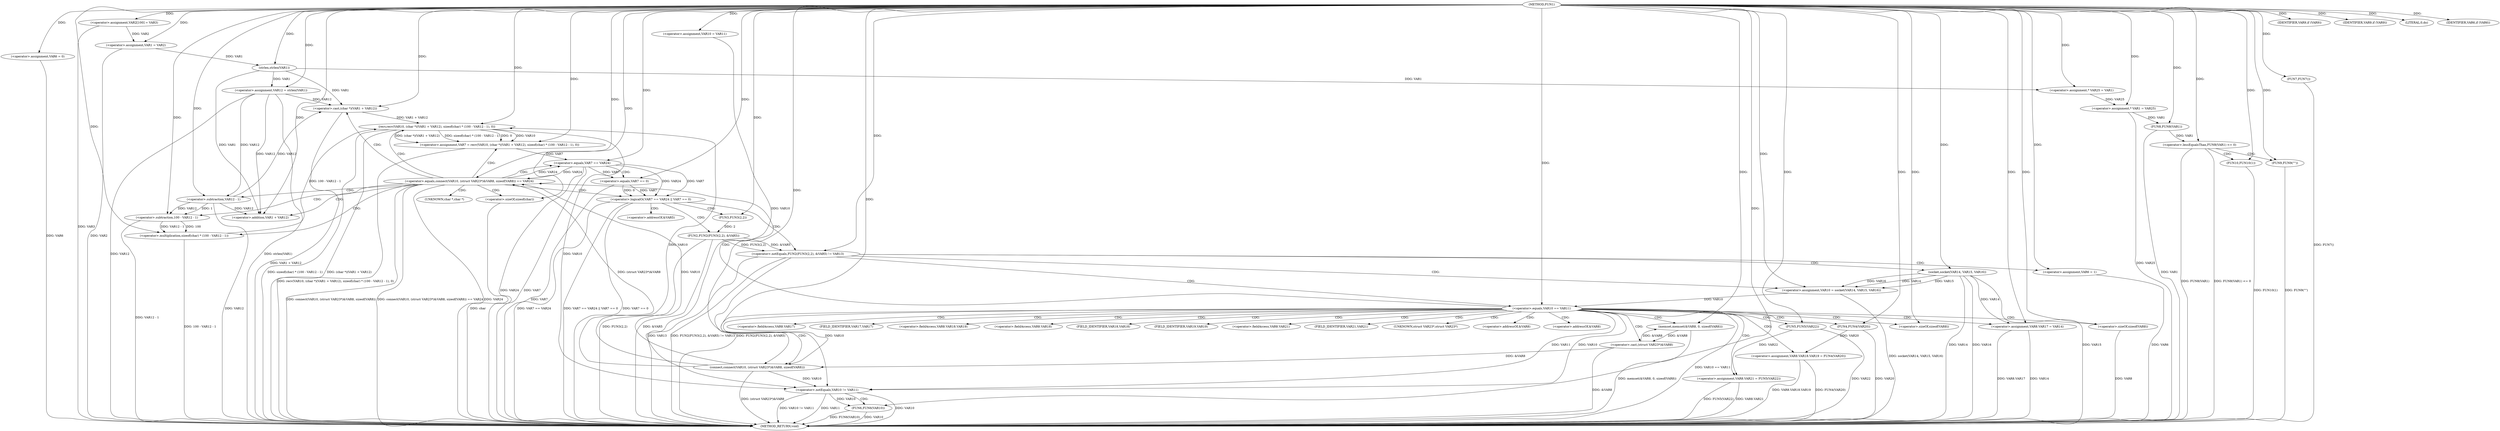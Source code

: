 digraph FUN1 {  
"1000100" [label = "(METHOD,FUN1)" ]
"1000259" [label = "(METHOD_RETURN,void)" ]
"1000104" [label = "(<operator>.assignment,VAR2[100] = VAR3)" ]
"1000107" [label = "(<operator>.assignment,VAR1 = VAR2)" ]
"1000113" [label = "(<operator>.assignment,VAR6 = 0)" ]
"1000120" [label = "(<operator>.assignment,VAR10 = VAR11)" ]
"1000124" [label = "(<operator>.assignment,VAR12 = strlen(VAR1))" ]
"1000126" [label = "(strlen,strlen(VAR1))" ]
"1000131" [label = "(<operator>.notEquals,FUN2(FUN3(2,2), &VAR5) != VAR13)" ]
"1000132" [label = "(FUN2,FUN2(FUN3(2,2), &VAR5))" ]
"1000133" [label = "(FUN3,FUN3(2,2))" ]
"1000141" [label = "(<operator>.assignment,VAR6 = 1)" ]
"1000144" [label = "(<operator>.assignment,VAR10 = socket(VAR14, VAR15, VAR16))" ]
"1000146" [label = "(socket,socket(VAR14, VAR15, VAR16))" ]
"1000151" [label = "(<operator>.equals,VAR10 == VAR11)" ]
"1000156" [label = "(memset,memset(&VAR8, 0, sizeof(VAR8)))" ]
"1000160" [label = "(<operator>.sizeOf,sizeof(VAR8))" ]
"1000162" [label = "(<operator>.assignment,VAR8.VAR17 = VAR14)" ]
"1000167" [label = "(<operator>.assignment,VAR8.VAR18.VAR19 = FUN4(VAR20))" ]
"1000173" [label = "(FUN4,FUN4(VAR20))" ]
"1000175" [label = "(<operator>.assignment,VAR8.VAR21 = FUN5(VAR22))" ]
"1000179" [label = "(FUN5,FUN5(VAR22))" ]
"1000182" [label = "(<operator>.equals,connect(VAR10, (struct VAR23*)&VAR8, sizeof(VAR8)) == VAR24)" ]
"1000183" [label = "(connect,connect(VAR10, (struct VAR23*)&VAR8, sizeof(VAR8)))" ]
"1000185" [label = "(<operator>.cast,(struct VAR23*)&VAR8)" ]
"1000189" [label = "(<operator>.sizeOf,sizeof(VAR8))" ]
"1000194" [label = "(<operator>.assignment,VAR7 = recv(VAR10, (char *)(VAR1 + VAR12), sizeof(char) * (100 - VAR12 - 1), 0))" ]
"1000196" [label = "(recv,recv(VAR10, (char *)(VAR1 + VAR12), sizeof(char) * (100 - VAR12 - 1), 0))" ]
"1000198" [label = "(<operator>.cast,(char *)(VAR1 + VAR12))" ]
"1000200" [label = "(<operator>.addition,VAR1 + VAR12)" ]
"1000203" [label = "(<operator>.multiplication,sizeof(char) * (100 - VAR12 - 1))" ]
"1000204" [label = "(<operator>.sizeOf,sizeof(char))" ]
"1000206" [label = "(<operator>.subtraction,100 - VAR12 - 1)" ]
"1000208" [label = "(<operator>.subtraction,VAR12 - 1)" ]
"1000213" [label = "(<operator>.logicalOr,VAR7 == VAR24 || VAR7 == 0)" ]
"1000214" [label = "(<operator>.equals,VAR7 == VAR24)" ]
"1000217" [label = "(<operator>.equals,VAR7 == 0)" ]
"1000223" [label = "(IDENTIFIER,VAR9,if (VAR9))" ]
"1000226" [label = "(IDENTIFIER,VAR9,if (VAR9))" ]
"1000228" [label = "(LITERAL,0,do)" ]
"1000230" [label = "(<operator>.notEquals,VAR10 != VAR11)" ]
"1000234" [label = "(FUN6,FUN6(VAR10))" ]
"1000237" [label = "(IDENTIFIER,VAR6,if (VAR6))" ]
"1000239" [label = "(FUN7,FUN7())" ]
"1000242" [label = "(<operator>.assignment,* VAR25 = VAR1)" ]
"1000246" [label = "(<operator>.assignment,* VAR1 = VAR25)" ]
"1000250" [label = "(<operator>.lessEqualsThan,FUN8(VAR1) <= 0)" ]
"1000251" [label = "(FUN8,FUN8(VAR1))" ]
"1000255" [label = "(FUN9,FUN9(\"\"))" ]
"1000257" [label = "(FUN10,FUN10(1))" ]
"1000136" [label = "(<operator>.addressOf,&VAR5)" ]
"1000157" [label = "(<operator>.addressOf,&VAR8)" ]
"1000163" [label = "(<operator>.fieldAccess,VAR8.VAR17)" ]
"1000165" [label = "(FIELD_IDENTIFIER,VAR17,VAR17)" ]
"1000168" [label = "(<operator>.fieldAccess,VAR8.VAR18.VAR19)" ]
"1000169" [label = "(<operator>.fieldAccess,VAR8.VAR18)" ]
"1000171" [label = "(FIELD_IDENTIFIER,VAR18,VAR18)" ]
"1000172" [label = "(FIELD_IDENTIFIER,VAR19,VAR19)" ]
"1000176" [label = "(<operator>.fieldAccess,VAR8.VAR21)" ]
"1000178" [label = "(FIELD_IDENTIFIER,VAR21,VAR21)" ]
"1000186" [label = "(UNKNOWN,struct VAR23*,struct VAR23*)" ]
"1000187" [label = "(<operator>.addressOf,&VAR8)" ]
"1000199" [label = "(UNKNOWN,char *,char *)" ]
  "1000208" -> "1000259"  [ label = "DDG: VAR12"] 
  "1000183" -> "1000259"  [ label = "DDG: (struct VAR23*)&VAR8"] 
  "1000162" -> "1000259"  [ label = "DDG: VAR14"] 
  "1000230" -> "1000259"  [ label = "DDG: VAR10"] 
  "1000132" -> "1000259"  [ label = "DDG: FUN3(2,2)"] 
  "1000230" -> "1000259"  [ label = "DDG: VAR11"] 
  "1000204" -> "1000259"  [ label = "DDG: char"] 
  "1000182" -> "1000259"  [ label = "DDG: connect(VAR10, (struct VAR23*)&VAR8, sizeof(VAR8)) == VAR24"] 
  "1000246" -> "1000259"  [ label = "DDG: VAR25"] 
  "1000167" -> "1000259"  [ label = "DDG: VAR8.VAR18.VAR19"] 
  "1000124" -> "1000259"  [ label = "DDG: strlen(VAR1)"] 
  "1000185" -> "1000259"  [ label = "DDG: &VAR8"] 
  "1000141" -> "1000259"  [ label = "DDG: VAR6"] 
  "1000250" -> "1000259"  [ label = "DDG: FUN8(VAR1)"] 
  "1000124" -> "1000259"  [ label = "DDG: VAR12"] 
  "1000151" -> "1000259"  [ label = "DDG: VAR10 == VAR11"] 
  "1000239" -> "1000259"  [ label = "DDG: FUN7()"] 
  "1000234" -> "1000259"  [ label = "DDG: VAR10"] 
  "1000189" -> "1000259"  [ label = "DDG: VAR8"] 
  "1000198" -> "1000259"  [ label = "DDG: VAR1 + VAR12"] 
  "1000214" -> "1000259"  [ label = "DDG: VAR24"] 
  "1000175" -> "1000259"  [ label = "DDG: FUN5(VAR22)"] 
  "1000255" -> "1000259"  [ label = "DDG: FUN9(\"\")"] 
  "1000213" -> "1000259"  [ label = "DDG: VAR7 == 0"] 
  "1000113" -> "1000259"  [ label = "DDG: VAR6"] 
  "1000213" -> "1000259"  [ label = "DDG: VAR7 == VAR24"] 
  "1000203" -> "1000259"  [ label = "DDG: 100 - VAR12 - 1"] 
  "1000131" -> "1000259"  [ label = "DDG: FUN2(FUN3(2,2), &VAR5)"] 
  "1000251" -> "1000259"  [ label = "DDG: VAR1"] 
  "1000182" -> "1000259"  [ label = "DDG: VAR24"] 
  "1000179" -> "1000259"  [ label = "DDG: VAR22"] 
  "1000217" -> "1000259"  [ label = "DDG: VAR7"] 
  "1000196" -> "1000259"  [ label = "DDG: sizeof(char) * (100 - VAR12 - 1)"] 
  "1000206" -> "1000259"  [ label = "DDG: VAR12 - 1"] 
  "1000146" -> "1000259"  [ label = "DDG: VAR16"] 
  "1000146" -> "1000259"  [ label = "DDG: VAR15"] 
  "1000175" -> "1000259"  [ label = "DDG: VAR8.VAR21"] 
  "1000213" -> "1000259"  [ label = "DDG: VAR7 == VAR24 || VAR7 == 0"] 
  "1000167" -> "1000259"  [ label = "DDG: FUN4(VAR20)"] 
  "1000234" -> "1000259"  [ label = "DDG: FUN6(VAR10)"] 
  "1000230" -> "1000259"  [ label = "DDG: VAR10 != VAR11"] 
  "1000132" -> "1000259"  [ label = "DDG: &VAR5"] 
  "1000214" -> "1000259"  [ label = "DDG: VAR7"] 
  "1000257" -> "1000259"  [ label = "DDG: FUN10(1)"] 
  "1000156" -> "1000259"  [ label = "DDG: memset(&VAR8, 0, sizeof(VAR8))"] 
  "1000250" -> "1000259"  [ label = "DDG: FUN8(VAR1) <= 0"] 
  "1000131" -> "1000259"  [ label = "DDG: VAR13"] 
  "1000162" -> "1000259"  [ label = "DDG: VAR8.VAR17"] 
  "1000194" -> "1000259"  [ label = "DDG: recv(VAR10, (char *)(VAR1 + VAR12), sizeof(char) * (100 - VAR12 - 1), 0)"] 
  "1000144" -> "1000259"  [ label = "DDG: socket(VAR14, VAR15, VAR16)"] 
  "1000146" -> "1000259"  [ label = "DDG: VAR14"] 
  "1000182" -> "1000259"  [ label = "DDG: connect(VAR10, (struct VAR23*)&VAR8, sizeof(VAR8))"] 
  "1000173" -> "1000259"  [ label = "DDG: VAR20"] 
  "1000104" -> "1000259"  [ label = "DDG: VAR3"] 
  "1000107" -> "1000259"  [ label = "DDG: VAR2"] 
  "1000131" -> "1000259"  [ label = "DDG: FUN2(FUN3(2,2), &VAR5) != VAR13"] 
  "1000196" -> "1000259"  [ label = "DDG: (char *)(VAR1 + VAR12)"] 
  "1000100" -> "1000104"  [ label = "DDG: "] 
  "1000104" -> "1000107"  [ label = "DDG: VAR2"] 
  "1000100" -> "1000107"  [ label = "DDG: "] 
  "1000100" -> "1000113"  [ label = "DDG: "] 
  "1000100" -> "1000120"  [ label = "DDG: "] 
  "1000126" -> "1000124"  [ label = "DDG: VAR1"] 
  "1000100" -> "1000124"  [ label = "DDG: "] 
  "1000107" -> "1000126"  [ label = "DDG: VAR1"] 
  "1000100" -> "1000126"  [ label = "DDG: "] 
  "1000132" -> "1000131"  [ label = "DDG: FUN3(2,2)"] 
  "1000132" -> "1000131"  [ label = "DDG: &VAR5"] 
  "1000133" -> "1000132"  [ label = "DDG: 2"] 
  "1000100" -> "1000133"  [ label = "DDG: "] 
  "1000100" -> "1000131"  [ label = "DDG: "] 
  "1000100" -> "1000141"  [ label = "DDG: "] 
  "1000146" -> "1000144"  [ label = "DDG: VAR14"] 
  "1000146" -> "1000144"  [ label = "DDG: VAR15"] 
  "1000146" -> "1000144"  [ label = "DDG: VAR16"] 
  "1000100" -> "1000144"  [ label = "DDG: "] 
  "1000100" -> "1000146"  [ label = "DDG: "] 
  "1000144" -> "1000151"  [ label = "DDG: VAR10"] 
  "1000100" -> "1000151"  [ label = "DDG: "] 
  "1000185" -> "1000156"  [ label = "DDG: &VAR8"] 
  "1000100" -> "1000156"  [ label = "DDG: "] 
  "1000100" -> "1000160"  [ label = "DDG: "] 
  "1000146" -> "1000162"  [ label = "DDG: VAR14"] 
  "1000100" -> "1000162"  [ label = "DDG: "] 
  "1000173" -> "1000167"  [ label = "DDG: VAR20"] 
  "1000100" -> "1000173"  [ label = "DDG: "] 
  "1000179" -> "1000175"  [ label = "DDG: VAR22"] 
  "1000100" -> "1000179"  [ label = "DDG: "] 
  "1000183" -> "1000182"  [ label = "DDG: VAR10"] 
  "1000183" -> "1000182"  [ label = "DDG: (struct VAR23*)&VAR8"] 
  "1000151" -> "1000183"  [ label = "DDG: VAR10"] 
  "1000100" -> "1000183"  [ label = "DDG: "] 
  "1000185" -> "1000183"  [ label = "DDG: &VAR8"] 
  "1000156" -> "1000185"  [ label = "DDG: &VAR8"] 
  "1000100" -> "1000189"  [ label = "DDG: "] 
  "1000214" -> "1000182"  [ label = "DDG: VAR24"] 
  "1000100" -> "1000182"  [ label = "DDG: "] 
  "1000196" -> "1000194"  [ label = "DDG: VAR10"] 
  "1000196" -> "1000194"  [ label = "DDG: (char *)(VAR1 + VAR12)"] 
  "1000196" -> "1000194"  [ label = "DDG: sizeof(char) * (100 - VAR12 - 1)"] 
  "1000196" -> "1000194"  [ label = "DDG: 0"] 
  "1000100" -> "1000194"  [ label = "DDG: "] 
  "1000183" -> "1000196"  [ label = "DDG: VAR10"] 
  "1000100" -> "1000196"  [ label = "DDG: "] 
  "1000198" -> "1000196"  [ label = "DDG: VAR1 + VAR12"] 
  "1000126" -> "1000198"  [ label = "DDG: VAR1"] 
  "1000100" -> "1000198"  [ label = "DDG: "] 
  "1000124" -> "1000198"  [ label = "DDG: VAR12"] 
  "1000208" -> "1000198"  [ label = "DDG: VAR12"] 
  "1000126" -> "1000200"  [ label = "DDG: VAR1"] 
  "1000100" -> "1000200"  [ label = "DDG: "] 
  "1000124" -> "1000200"  [ label = "DDG: VAR12"] 
  "1000208" -> "1000200"  [ label = "DDG: VAR12"] 
  "1000203" -> "1000196"  [ label = "DDG: 100 - VAR12 - 1"] 
  "1000100" -> "1000203"  [ label = "DDG: "] 
  "1000100" -> "1000204"  [ label = "DDG: "] 
  "1000206" -> "1000203"  [ label = "DDG: 100"] 
  "1000206" -> "1000203"  [ label = "DDG: VAR12 - 1"] 
  "1000100" -> "1000206"  [ label = "DDG: "] 
  "1000208" -> "1000206"  [ label = "DDG: VAR12"] 
  "1000208" -> "1000206"  [ label = "DDG: 1"] 
  "1000100" -> "1000208"  [ label = "DDG: "] 
  "1000124" -> "1000208"  [ label = "DDG: VAR12"] 
  "1000214" -> "1000213"  [ label = "DDG: VAR7"] 
  "1000214" -> "1000213"  [ label = "DDG: VAR24"] 
  "1000194" -> "1000214"  [ label = "DDG: VAR7"] 
  "1000100" -> "1000214"  [ label = "DDG: "] 
  "1000182" -> "1000214"  [ label = "DDG: VAR24"] 
  "1000217" -> "1000213"  [ label = "DDG: VAR7"] 
  "1000217" -> "1000213"  [ label = "DDG: 0"] 
  "1000214" -> "1000217"  [ label = "DDG: VAR7"] 
  "1000100" -> "1000217"  [ label = "DDG: "] 
  "1000100" -> "1000223"  [ label = "DDG: "] 
  "1000100" -> "1000226"  [ label = "DDG: "] 
  "1000100" -> "1000228"  [ label = "DDG: "] 
  "1000120" -> "1000230"  [ label = "DDG: VAR10"] 
  "1000196" -> "1000230"  [ label = "DDG: VAR10"] 
  "1000183" -> "1000230"  [ label = "DDG: VAR10"] 
  "1000151" -> "1000230"  [ label = "DDG: VAR10"] 
  "1000100" -> "1000230"  [ label = "DDG: "] 
  "1000151" -> "1000230"  [ label = "DDG: VAR11"] 
  "1000230" -> "1000234"  [ label = "DDG: VAR10"] 
  "1000100" -> "1000234"  [ label = "DDG: "] 
  "1000100" -> "1000237"  [ label = "DDG: "] 
  "1000100" -> "1000239"  [ label = "DDG: "] 
  "1000126" -> "1000242"  [ label = "DDG: VAR1"] 
  "1000100" -> "1000242"  [ label = "DDG: "] 
  "1000242" -> "1000246"  [ label = "DDG: VAR25"] 
  "1000100" -> "1000246"  [ label = "DDG: "] 
  "1000251" -> "1000250"  [ label = "DDG: VAR1"] 
  "1000246" -> "1000251"  [ label = "DDG: VAR1"] 
  "1000100" -> "1000251"  [ label = "DDG: "] 
  "1000100" -> "1000250"  [ label = "DDG: "] 
  "1000100" -> "1000255"  [ label = "DDG: "] 
  "1000100" -> "1000257"  [ label = "DDG: "] 
  "1000131" -> "1000141"  [ label = "CDG: "] 
  "1000131" -> "1000144"  [ label = "CDG: "] 
  "1000131" -> "1000151"  [ label = "CDG: "] 
  "1000131" -> "1000146"  [ label = "CDG: "] 
  "1000151" -> "1000156"  [ label = "CDG: "] 
  "1000151" -> "1000182"  [ label = "CDG: "] 
  "1000151" -> "1000186"  [ label = "CDG: "] 
  "1000151" -> "1000183"  [ label = "CDG: "] 
  "1000151" -> "1000165"  [ label = "CDG: "] 
  "1000151" -> "1000157"  [ label = "CDG: "] 
  "1000151" -> "1000172"  [ label = "CDG: "] 
  "1000151" -> "1000189"  [ label = "CDG: "] 
  "1000151" -> "1000169"  [ label = "CDG: "] 
  "1000151" -> "1000163"  [ label = "CDG: "] 
  "1000151" -> "1000168"  [ label = "CDG: "] 
  "1000151" -> "1000178"  [ label = "CDG: "] 
  "1000151" -> "1000167"  [ label = "CDG: "] 
  "1000151" -> "1000173"  [ label = "CDG: "] 
  "1000151" -> "1000175"  [ label = "CDG: "] 
  "1000151" -> "1000160"  [ label = "CDG: "] 
  "1000151" -> "1000171"  [ label = "CDG: "] 
  "1000151" -> "1000179"  [ label = "CDG: "] 
  "1000151" -> "1000176"  [ label = "CDG: "] 
  "1000151" -> "1000162"  [ label = "CDG: "] 
  "1000151" -> "1000187"  [ label = "CDG: "] 
  "1000151" -> "1000185"  [ label = "CDG: "] 
  "1000182" -> "1000200"  [ label = "CDG: "] 
  "1000182" -> "1000208"  [ label = "CDG: "] 
  "1000182" -> "1000199"  [ label = "CDG: "] 
  "1000182" -> "1000213"  [ label = "CDG: "] 
  "1000182" -> "1000204"  [ label = "CDG: "] 
  "1000182" -> "1000196"  [ label = "CDG: "] 
  "1000182" -> "1000206"  [ label = "CDG: "] 
  "1000182" -> "1000203"  [ label = "CDG: "] 
  "1000182" -> "1000214"  [ label = "CDG: "] 
  "1000182" -> "1000194"  [ label = "CDG: "] 
  "1000182" -> "1000198"  [ label = "CDG: "] 
  "1000213" -> "1000133"  [ label = "CDG: "] 
  "1000213" -> "1000136"  [ label = "CDG: "] 
  "1000213" -> "1000131"  [ label = "CDG: "] 
  "1000213" -> "1000132"  [ label = "CDG: "] 
  "1000214" -> "1000217"  [ label = "CDG: "] 
  "1000230" -> "1000234"  [ label = "CDG: "] 
  "1000250" -> "1000255"  [ label = "CDG: "] 
  "1000250" -> "1000257"  [ label = "CDG: "] 
}
